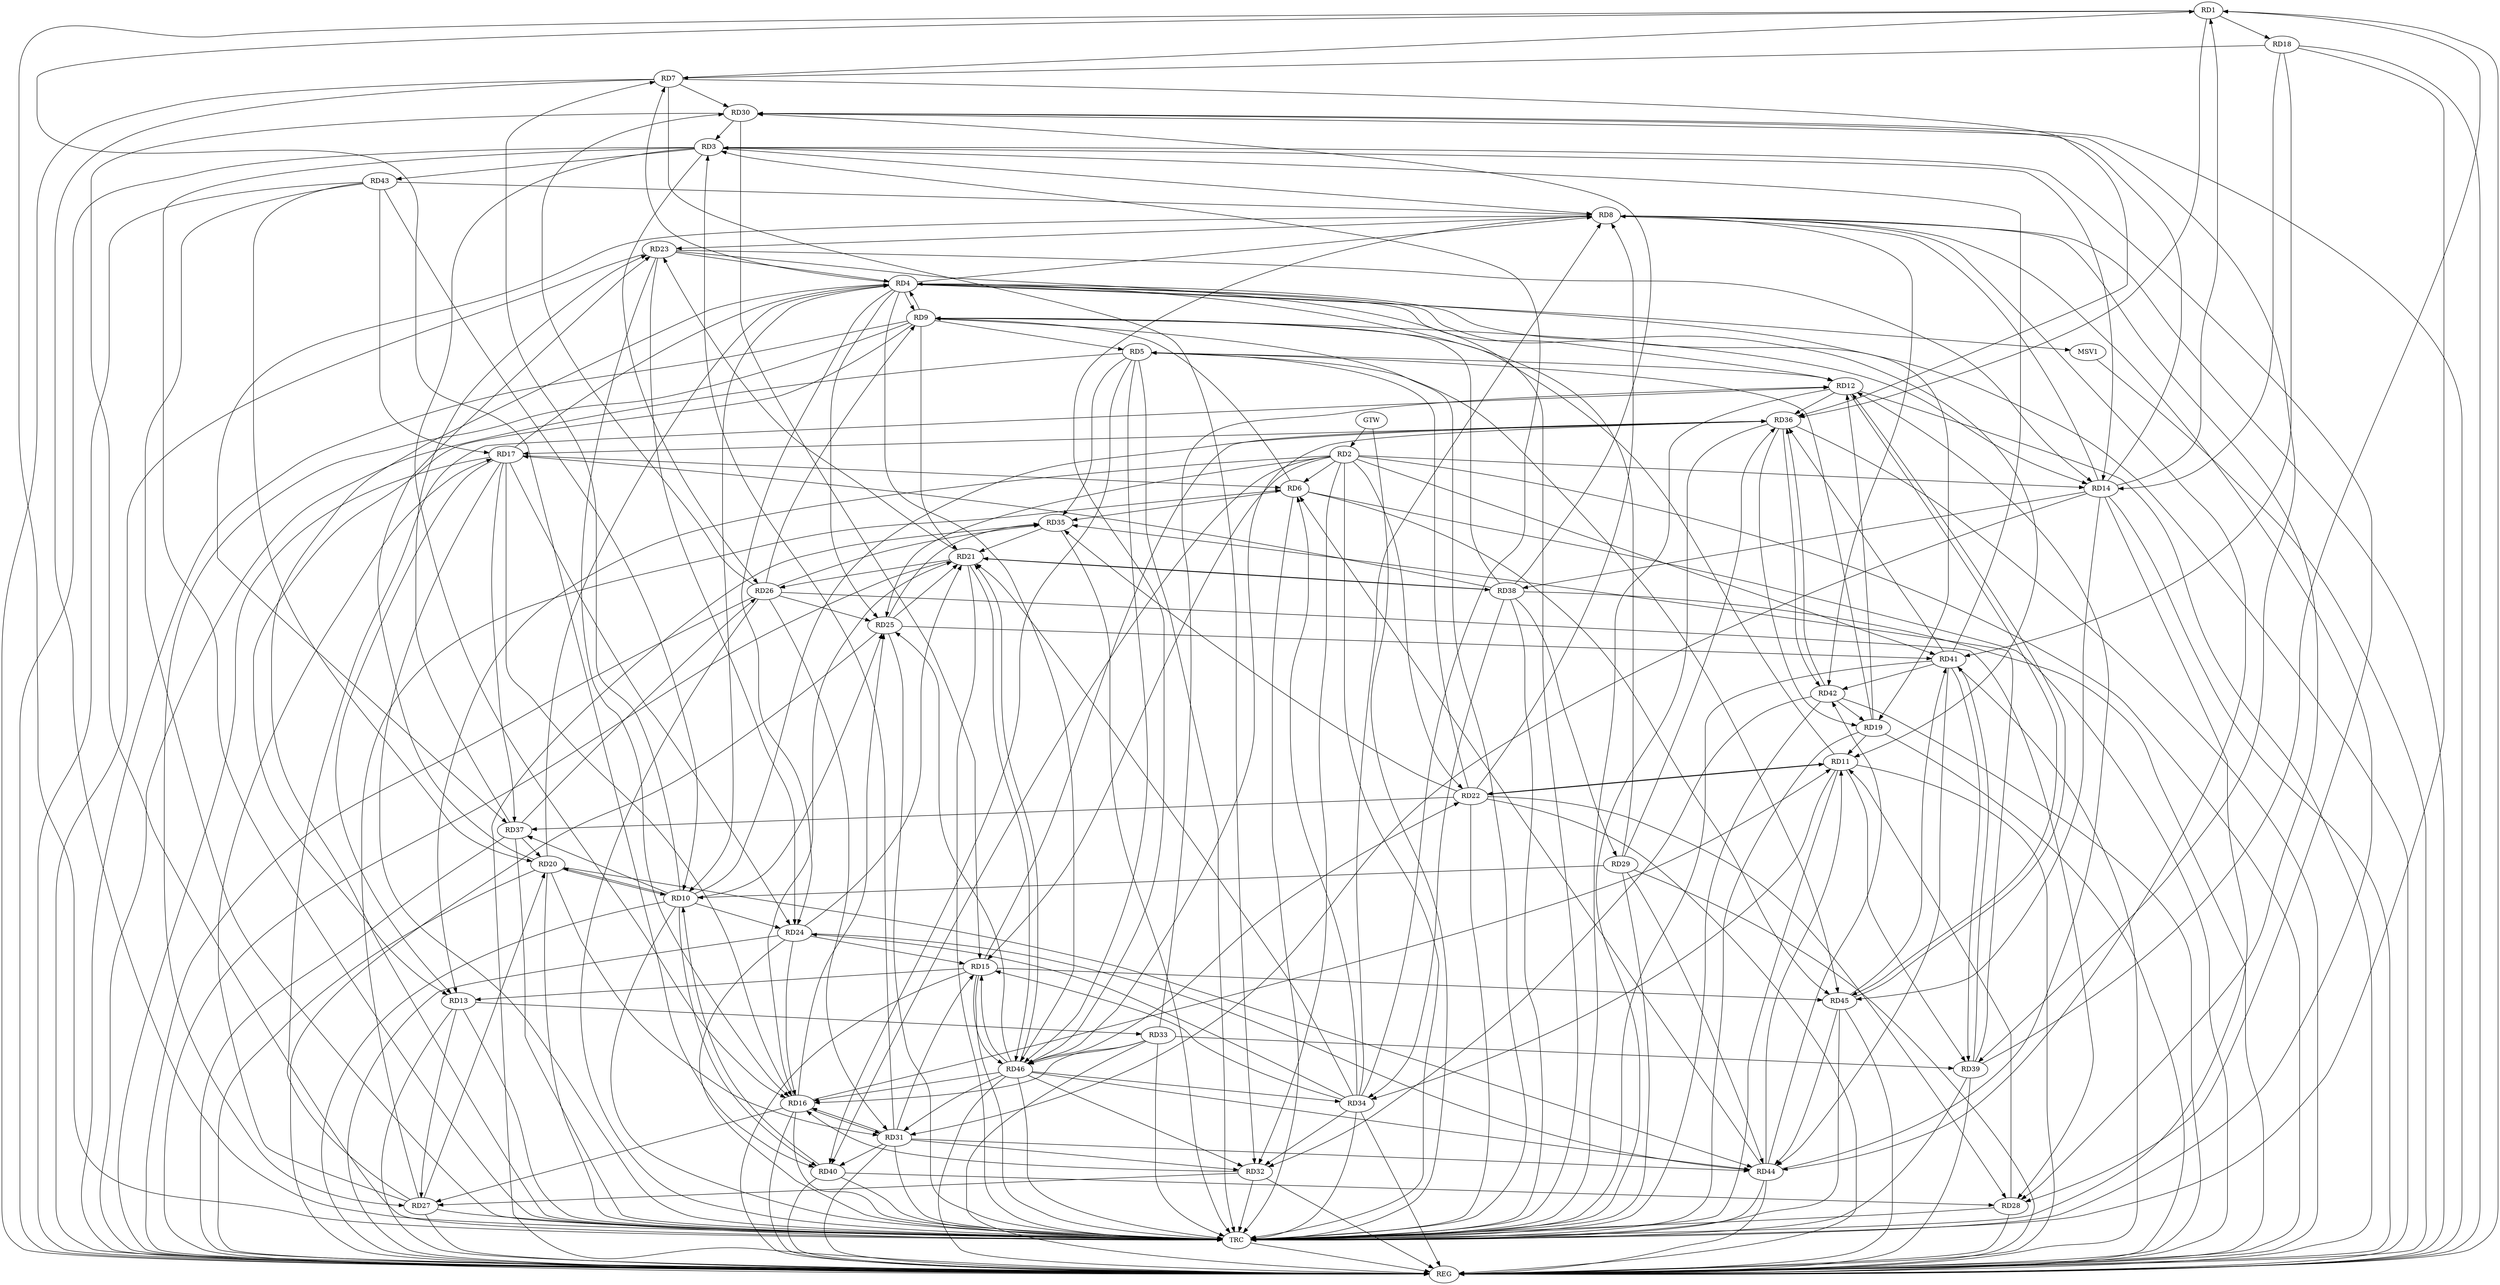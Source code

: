 strict digraph G {
  RD1 [ label="RD1" ];
  RD2 [ label="RD2" ];
  RD3 [ label="RD3" ];
  RD4 [ label="RD4" ];
  RD5 [ label="RD5" ];
  RD6 [ label="RD6" ];
  RD7 [ label="RD7" ];
  RD8 [ label="RD8" ];
  RD9 [ label="RD9" ];
  RD10 [ label="RD10" ];
  RD11 [ label="RD11" ];
  RD12 [ label="RD12" ];
  RD13 [ label="RD13" ];
  RD14 [ label="RD14" ];
  RD15 [ label="RD15" ];
  RD16 [ label="RD16" ];
  RD17 [ label="RD17" ];
  RD18 [ label="RD18" ];
  RD19 [ label="RD19" ];
  RD20 [ label="RD20" ];
  RD21 [ label="RD21" ];
  RD22 [ label="RD22" ];
  RD23 [ label="RD23" ];
  RD24 [ label="RD24" ];
  RD25 [ label="RD25" ];
  RD26 [ label="RD26" ];
  RD27 [ label="RD27" ];
  RD28 [ label="RD28" ];
  RD29 [ label="RD29" ];
  RD30 [ label="RD30" ];
  RD31 [ label="RD31" ];
  RD32 [ label="RD32" ];
  RD33 [ label="RD33" ];
  RD34 [ label="RD34" ];
  RD35 [ label="RD35" ];
  RD36 [ label="RD36" ];
  RD37 [ label="RD37" ];
  RD38 [ label="RD38" ];
  RD39 [ label="RD39" ];
  RD40 [ label="RD40" ];
  RD41 [ label="RD41" ];
  RD42 [ label="RD42" ];
  RD43 [ label="RD43" ];
  RD44 [ label="RD44" ];
  RD45 [ label="RD45" ];
  RD46 [ label="RD46" ];
  GTW [ label="GTW" ];
  REG [ label="REG" ];
  TRC [ label="TRC" ];
  MSV1 [ label="MSV1" ];
  RD7 -> RD1;
  RD14 -> RD1;
  RD1 -> RD18;
  RD1 -> RD36;
  RD39 -> RD1;
  RD1 -> RD40;
  RD2 -> RD6;
  RD2 -> RD13;
  RD2 -> RD14;
  RD2 -> RD15;
  RD2 -> RD22;
  RD2 -> RD25;
  RD2 -> RD32;
  RD2 -> RD40;
  RD2 -> RD41;
  RD3 -> RD8;
  RD3 -> RD14;
  RD3 -> RD16;
  RD3 -> RD26;
  RD3 -> RD28;
  RD30 -> RD3;
  RD31 -> RD3;
  RD34 -> RD3;
  RD41 -> RD3;
  RD3 -> RD43;
  RD4 -> RD7;
  RD4 -> RD8;
  RD4 -> RD9;
  RD9 -> RD4;
  RD4 -> RD10;
  RD4 -> RD11;
  RD4 -> RD12;
  RD17 -> RD4;
  RD4 -> RD19;
  RD20 -> RD4;
  RD23 -> RD4;
  RD4 -> RD24;
  RD4 -> RD25;
  RD29 -> RD4;
  RD4 -> RD46;
  RD9 -> RD5;
  RD5 -> RD12;
  RD19 -> RD5;
  RD22 -> RD5;
  RD5 -> RD35;
  RD5 -> RD40;
  RD5 -> RD45;
  RD5 -> RD46;
  RD6 -> RD9;
  RD17 -> RD6;
  RD27 -> RD6;
  RD34 -> RD6;
  RD6 -> RD35;
  RD44 -> RD6;
  RD6 -> RD45;
  RD10 -> RD7;
  RD18 -> RD7;
  RD7 -> RD30;
  RD7 -> RD32;
  RD7 -> RD36;
  RD14 -> RD8;
  RD22 -> RD8;
  RD8 -> RD23;
  RD8 -> RD28;
  RD34 -> RD8;
  RD8 -> RD37;
  RD8 -> RD42;
  RD43 -> RD8;
  RD8 -> RD44;
  RD8 -> RD46;
  RD11 -> RD9;
  RD9 -> RD13;
  RD9 -> RD14;
  RD9 -> RD21;
  RD26 -> RD9;
  RD9 -> RD27;
  RD38 -> RD9;
  RD10 -> RD20;
  RD20 -> RD10;
  RD10 -> RD24;
  RD10 -> RD25;
  RD29 -> RD10;
  RD10 -> RD36;
  RD10 -> RD37;
  RD10 -> RD40;
  RD40 -> RD10;
  RD43 -> RD10;
  RD16 -> RD11;
  RD19 -> RD11;
  RD11 -> RD22;
  RD22 -> RD11;
  RD28 -> RD11;
  RD11 -> RD34;
  RD11 -> RD39;
  RD44 -> RD11;
  RD19 -> RD12;
  RD27 -> RD12;
  RD33 -> RD12;
  RD12 -> RD36;
  RD44 -> RD12;
  RD12 -> RD45;
  RD45 -> RD12;
  RD15 -> RD13;
  RD17 -> RD13;
  RD13 -> RD27;
  RD13 -> RD33;
  RD18 -> RD14;
  RD23 -> RD14;
  RD14 -> RD30;
  RD14 -> RD31;
  RD14 -> RD38;
  RD14 -> RD45;
  RD24 -> RD15;
  RD30 -> RD15;
  RD31 -> RD15;
  RD34 -> RD15;
  RD15 -> RD36;
  RD15 -> RD45;
  RD15 -> RD46;
  RD46 -> RD15;
  RD17 -> RD16;
  RD16 -> RD21;
  RD23 -> RD16;
  RD24 -> RD16;
  RD16 -> RD25;
  RD16 -> RD27;
  RD16 -> RD31;
  RD31 -> RD16;
  RD32 -> RD16;
  RD33 -> RD16;
  RD46 -> RD16;
  RD17 -> RD24;
  RD27 -> RD17;
  RD36 -> RD17;
  RD17 -> RD37;
  RD38 -> RD17;
  RD43 -> RD17;
  RD18 -> RD41;
  RD36 -> RD19;
  RD42 -> RD19;
  RD20 -> RD23;
  RD27 -> RD20;
  RD20 -> RD31;
  RD37 -> RD20;
  RD43 -> RD20;
  RD20 -> RD44;
  RD21 -> RD23;
  RD24 -> RD21;
  RD25 -> RD21;
  RD21 -> RD26;
  RD34 -> RD21;
  RD35 -> RD21;
  RD21 -> RD38;
  RD38 -> RD21;
  RD21 -> RD46;
  RD46 -> RD21;
  RD22 -> RD28;
  RD22 -> RD35;
  RD22 -> RD37;
  RD46 -> RD22;
  RD23 -> RD24;
  RD37 -> RD23;
  RD34 -> RD24;
  RD24 -> RD44;
  RD26 -> RD25;
  RD25 -> RD35;
  RD25 -> RD41;
  RD46 -> RD25;
  RD26 -> RD28;
  RD26 -> RD30;
  RD26 -> RD31;
  RD26 -> RD35;
  RD37 -> RD26;
  RD32 -> RD27;
  RD40 -> RD28;
  RD29 -> RD36;
  RD38 -> RD29;
  RD29 -> RD44;
  RD38 -> RD30;
  RD30 -> RD39;
  RD31 -> RD32;
  RD31 -> RD40;
  RD31 -> RD44;
  RD46 -> RD31;
  RD34 -> RD32;
  RD42 -> RD32;
  RD46 -> RD32;
  RD33 -> RD39;
  RD33 -> RD46;
  RD38 -> RD34;
  RD46 -> RD34;
  RD39 -> RD35;
  RD41 -> RD36;
  RD36 -> RD42;
  RD42 -> RD36;
  RD36 -> RD46;
  RD39 -> RD41;
  RD41 -> RD39;
  RD41 -> RD42;
  RD41 -> RD44;
  RD45 -> RD41;
  RD44 -> RD42;
  RD45 -> RD44;
  RD46 -> RD44;
  GTW -> RD2;
  RD1 -> REG;
  RD2 -> REG;
  RD3 -> REG;
  RD4 -> REG;
  RD5 -> REG;
  RD6 -> REG;
  RD7 -> REG;
  RD8 -> REG;
  RD9 -> REG;
  RD10 -> REG;
  RD11 -> REG;
  RD12 -> REG;
  RD13 -> REG;
  RD14 -> REG;
  RD15 -> REG;
  RD16 -> REG;
  RD17 -> REG;
  RD18 -> REG;
  RD19 -> REG;
  RD20 -> REG;
  RD21 -> REG;
  RD22 -> REG;
  RD23 -> REG;
  RD24 -> REG;
  RD25 -> REG;
  RD26 -> REG;
  RD27 -> REG;
  RD28 -> REG;
  RD29 -> REG;
  RD30 -> REG;
  RD31 -> REG;
  RD32 -> REG;
  RD33 -> REG;
  RD34 -> REG;
  RD35 -> REG;
  RD36 -> REG;
  RD37 -> REG;
  RD38 -> REG;
  RD39 -> REG;
  RD40 -> REG;
  RD41 -> REG;
  RD42 -> REG;
  RD43 -> REG;
  RD44 -> REG;
  RD45 -> REG;
  RD46 -> REG;
  RD1 -> TRC;
  RD2 -> TRC;
  RD3 -> TRC;
  RD4 -> TRC;
  RD5 -> TRC;
  RD6 -> TRC;
  RD7 -> TRC;
  RD8 -> TRC;
  RD9 -> TRC;
  RD10 -> TRC;
  RD11 -> TRC;
  RD12 -> TRC;
  RD13 -> TRC;
  RD14 -> TRC;
  RD15 -> TRC;
  RD16 -> TRC;
  RD17 -> TRC;
  RD18 -> TRC;
  RD19 -> TRC;
  RD20 -> TRC;
  RD21 -> TRC;
  RD22 -> TRC;
  RD23 -> TRC;
  RD24 -> TRC;
  RD25 -> TRC;
  RD26 -> TRC;
  RD27 -> TRC;
  RD28 -> TRC;
  RD29 -> TRC;
  RD30 -> TRC;
  RD31 -> TRC;
  RD32 -> TRC;
  RD33 -> TRC;
  RD34 -> TRC;
  RD35 -> TRC;
  RD36 -> TRC;
  RD37 -> TRC;
  RD38 -> TRC;
  RD39 -> TRC;
  RD40 -> TRC;
  RD41 -> TRC;
  RD42 -> TRC;
  RD43 -> TRC;
  RD44 -> TRC;
  RD45 -> TRC;
  RD46 -> TRC;
  GTW -> TRC;
  TRC -> REG;
  RD4 -> MSV1;
  MSV1 -> REG;
}
